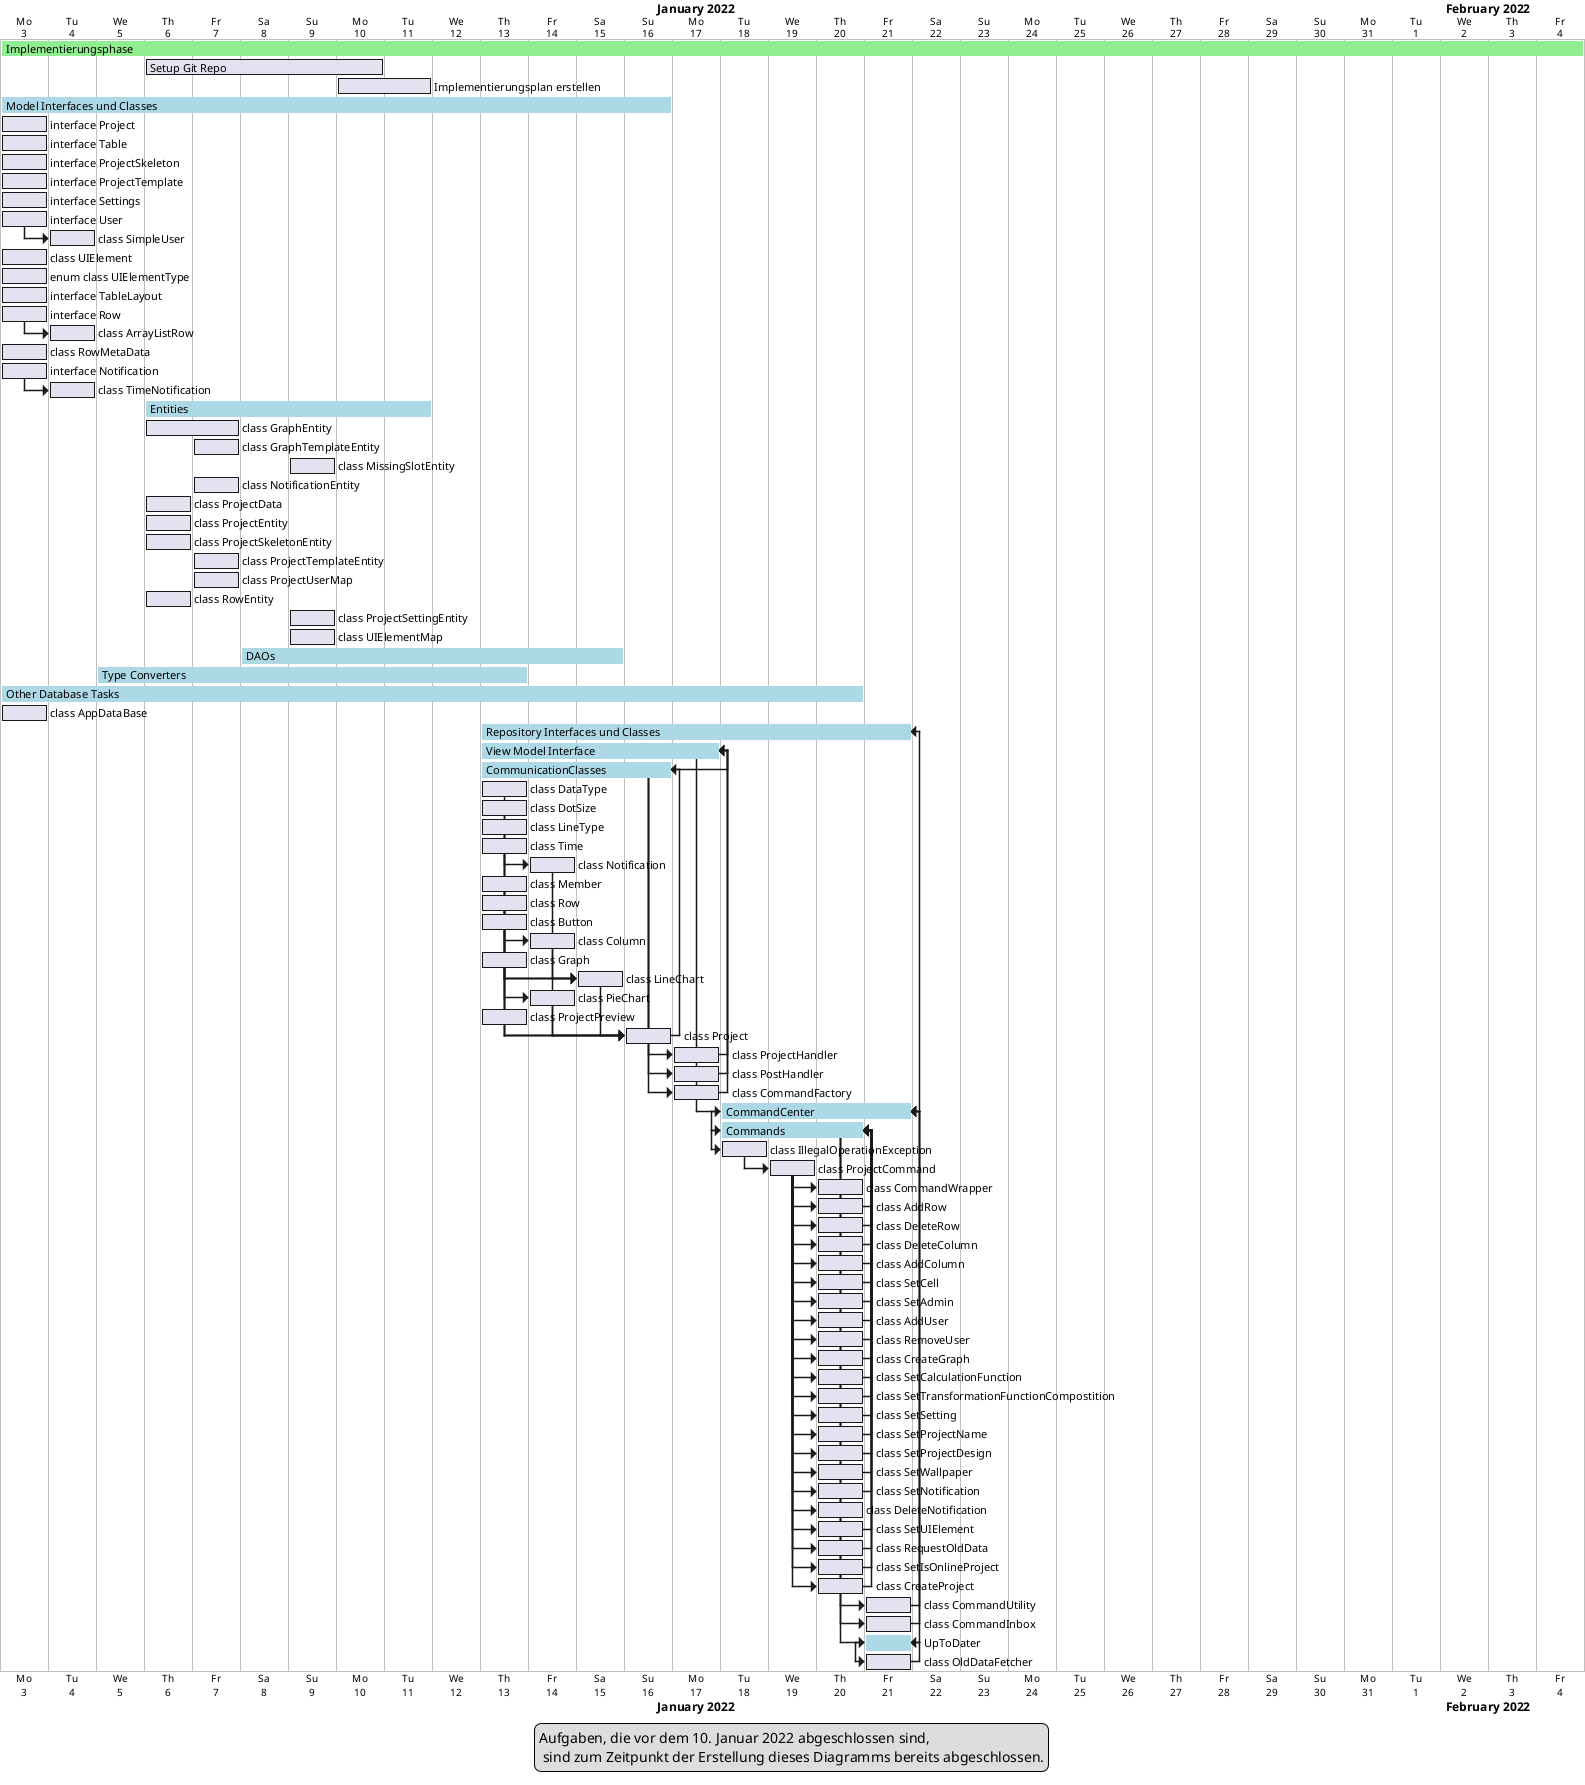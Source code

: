 @startgantt

printscale daily zoom 3

Project starts the 3rd of January 2022

[Implementierungsphase] starts 2022-01-03 and ends 2022-02-04
[Implementierungsphase] is colored in lightgreen
[Setup Git Repo] starts 2022-01-06 and ends 2022-01-10
[Implementierungsplan erstellen] starts 2022-01-10 and lasts 2 days
[Model Interfaces und Classes] starts 2022-01-03 and ends 2022-01-16
[Model Interfaces und Classes] is colored in lightblue
[interface Project] starts 2022-01-03
[interface Table] starts 2022-01-03
[interface ProjectSkeleton] starts 2022-01-03
[interface ProjectTemplate] starts 2022-01-03
[interface Settings] starts 2022-01-03
[interface User] starts 2022-01-03
[class SimpleUser] starts at [interface User]'s end
[class UIElement] starts 2022-01-03
[enum class UIElementType] starts 2022-01-03
[interface Table] starts 2022-01-03
[interface TableLayout] starts 2022-01-03
[interface Row] starts 2022-01-03
[class ArrayListRow] starts at [interface Row]'s end
[class RowMetaData] starts 2022-01-03
[interface Notification] starts 2022-01-03
[class TimeNotification] starts at [interface Notification]'s end

[Entities] starts 2022-01-06 and ends 2022-01-11
[Entities] is colored in lightblue
[class GraphEntity] starts 2022-01-06 and ends 2022-01-07
[class GraphTemplateEntity] starts 2022-01-07
[class MissingSlotEntity] starts 2022-01-09
[class NotificationEntity] starts 2022-01-07
[class ProjectData] starts 2022-01-06
[class ProjectEntity] starts 2022-01-06
[class ProjectSkeletonEntity] starts 2022-01-06
[class ProjectTemplateEntity] starts 2022-01-07
[class ProjectUserMap] starts 2022-01-07
[class RowEntity] starts 2022-01-06
[class ProjectSettingEntity] starts 2022-01-09
[class ProjectSettingEntity] starts 2022-01-09
[class UIElementMap] starts 2022-01-09

[DAOs] starts 2022-01-08 and ends 2022-01-15
[DAOs] is colored in lightblue

[Type Converters] starts 2022-01-05 and ends 2022-01-13
[Type Converters] is colored in lightblue

[Other Database Tasks] starts 2022-01-03 and ends 2022-01-20
[Other Database Tasks] is colored in lightblue
[class AppDataBase] starts 2022-01-03

/'Repository====================================================================================='/

[Repository Interfaces und Classes] starts 2022-01-13
[Repository Interfaces und Classes] is colored in lightblue

    [View Model Interface] starts 2022-01-13
    [View Model Interface] is colored in lightblue
        [CommunicationClasses] starts 2022-01-13
        [CommunicationClasses] is colored in lightblue
            [class DataType] starts 2022-01-13 and ends 2022-01-13
            [class DotSize] starts 2022-01-13 and ends 2022-01-13
            [class LineType] starts 2022-01-13 and ends 2022-01-13
            [class Time] starts 2022-01-13 and ends 2022-01-13
            [class Notification] starts at [class Time]'s end
            [class Member] starts 2022-01-13 and ends 2022-01-13
            [class Row] starts 2022-01-13 and ends 2022-01-13
            [class Button] starts 2022-01-13 and ends 2022-01-13
            [class Column] starts at [class DataType]'s end
            [class Graph] starts 2022-01-13 and ends 2022-01-13
            [class LineChart] starts at [class Graph]'s end
                [class LineChart] starts at [class DotSize]'s end
                [class LineChart] starts at [class LineType]'s end
                [class LineChart] starts at [class Column]'s end
            [class PieChart] starts at [class Graph]'s end
            [class ProjectPreview] starts 2022-01-13 and ends 2022-01-13
            [class Project] starts at [class Button]'s end
                [class Project] starts at [class Notification]'s end
                [class Project] starts at [class Member]'s end
                [class Project] starts at [class PieChart]'s end
                [class Project] starts at [class LineChart]'s end
                [class Project] starts at [class Row]'s end
        [CommunicationClasses] ends at [class Project]'s end

        [class ProjectHandler] starts at [CommunicationClasses]'s end
        [class PostHandler] starts at [CommunicationClasses]'s end
        [class CommandFactory] starts at [CommunicationClasses]'s end

    [View Model Interface] ends at [class PostHandler]'s end
    [View Model Interface] ends at [class CommandFactory]'s end
    [View Model Interface] ends at [CommunicationClasses]'s end
    [View Model Interface] ends at [class ProjectHandler]'s end

    [CommandCenter] starts at [View Model Interface]'s end
    [CommandCenter] is colored in lightblue

        [Commands] starts at [CommandCenter]'s start
        [Commands] is colored in lightblue
            [class IllegalOperationException] starts at [Commands]'s start
            [class ProjectCommand] starts at [class IllegalOperationException]'s end
            [class CommandWrapper] starts at [class ProjectCommand]'s end
            [class AddRow] starts at [class ProjectCommand]'s end
            [class DeleteRow] starts at [class ProjectCommand]'s end
            [class DeleteColumn] starts at [class ProjectCommand]'s end
            [class AddColumn] starts at [class ProjectCommand]'s end
            [class SetCell] starts at [class ProjectCommand]'s end
            [class SetAdmin] starts at [class ProjectCommand]'s end
            [class AddUser] starts at [class ProjectCommand]'s end
            [class RemoveUser] starts at [class ProjectCommand]'s end
            [class CreateGraph] starts at [class ProjectCommand]'s end
            [class SetCalculationFunction] starts at [class ProjectCommand]'s end
            [class SetTransformationFunctionCompostition] starts at [class ProjectCommand]'s end
            [class SetSetting] starts at [class ProjectCommand]'s end
            [class SetProjectName] starts at [class ProjectCommand]'s end
            [class SetProjectDesign] starts at [class ProjectCommand]'s end
            [class SetWallpaper] starts at [class ProjectCommand]'s end
            [class SetNotification] starts at [class ProjectCommand]'s end
            [class DeleteNotification] starts at [class ProjectCommand]'s end
            [class SetUIElement] starts at [class ProjectCommand]'s end
            [class RequestOldData] starts at [class ProjectCommand]'s end
            [class SetIsOnlineProject] starts at [class ProjectCommand]'s end
            [class CreateProject] starts at [class ProjectCommand]'s end
        [Commands] ends at [class CreateProject]'s end
        [Commands] ends at [class AddRow]'s end
        [Commands] ends at [class DeleteColumn]'s end
        [Commands] ends at [class DeleteRow]'s end
        [Commands] ends at [class AddColumn]'s end
        [Commands] ends at [class SetCell]'s end
        [Commands] ends at [class SetAdmin]'s end
        [Commands] ends at [class AddUser]'s end
        [Commands] ends at [class RemoveUser]'s end
        [Commands] ends at [class CreateGraph]'s end
        [Commands] ends at [class SetCalculationFunction]'s end
        [Commands] ends at [class SetTransformationFunctionCompostition]'s end
        [Commands] ends at [class SetSetting]'s end
        [Commands] ends at [class SetProjectName]'s end
        [Commands] ends at [class SetProjectDesign]'s end
        [Commands] ends at [class SetWallpaper]'s end
        [Commands] ends at [class SetNotification]'s end
        [Commands] ends at [class SetUIElement]'s end
        [Commands] ends at [class RequestOldData]'s end
        [Commands] ends at [class SetIsOnlineProject]'s end

        [class CommandUtility] starts at [Commands]'s end
        [class CommandInbox] starts at [Commands]'s end


        [UpToDater] starts at [Commands]'s end
        [UpToDater] is colored in lightblue
            [class OldDataFetcher] starts at [UpToDater]'s start
        [UpToDater] ends at [class OldDataFetcher]'s end

    [CommandCenter] ends at [class CommandUtility]'s end
    [CommandCenter] ends at [class CommandInbox]'s end
    [CommandCenter] ends at [UpToDater]'s end
[Repository Interfaces und Classes] ends at [CommandCenter]'s end
legend
    Aufgaben, die vor dem 10. Januar 2022 abgeschlossen sind,
     sind zum Zeitpunkt der Erstellung dieses Diagramms bereits abgeschlossen.
end legend



@endgantt